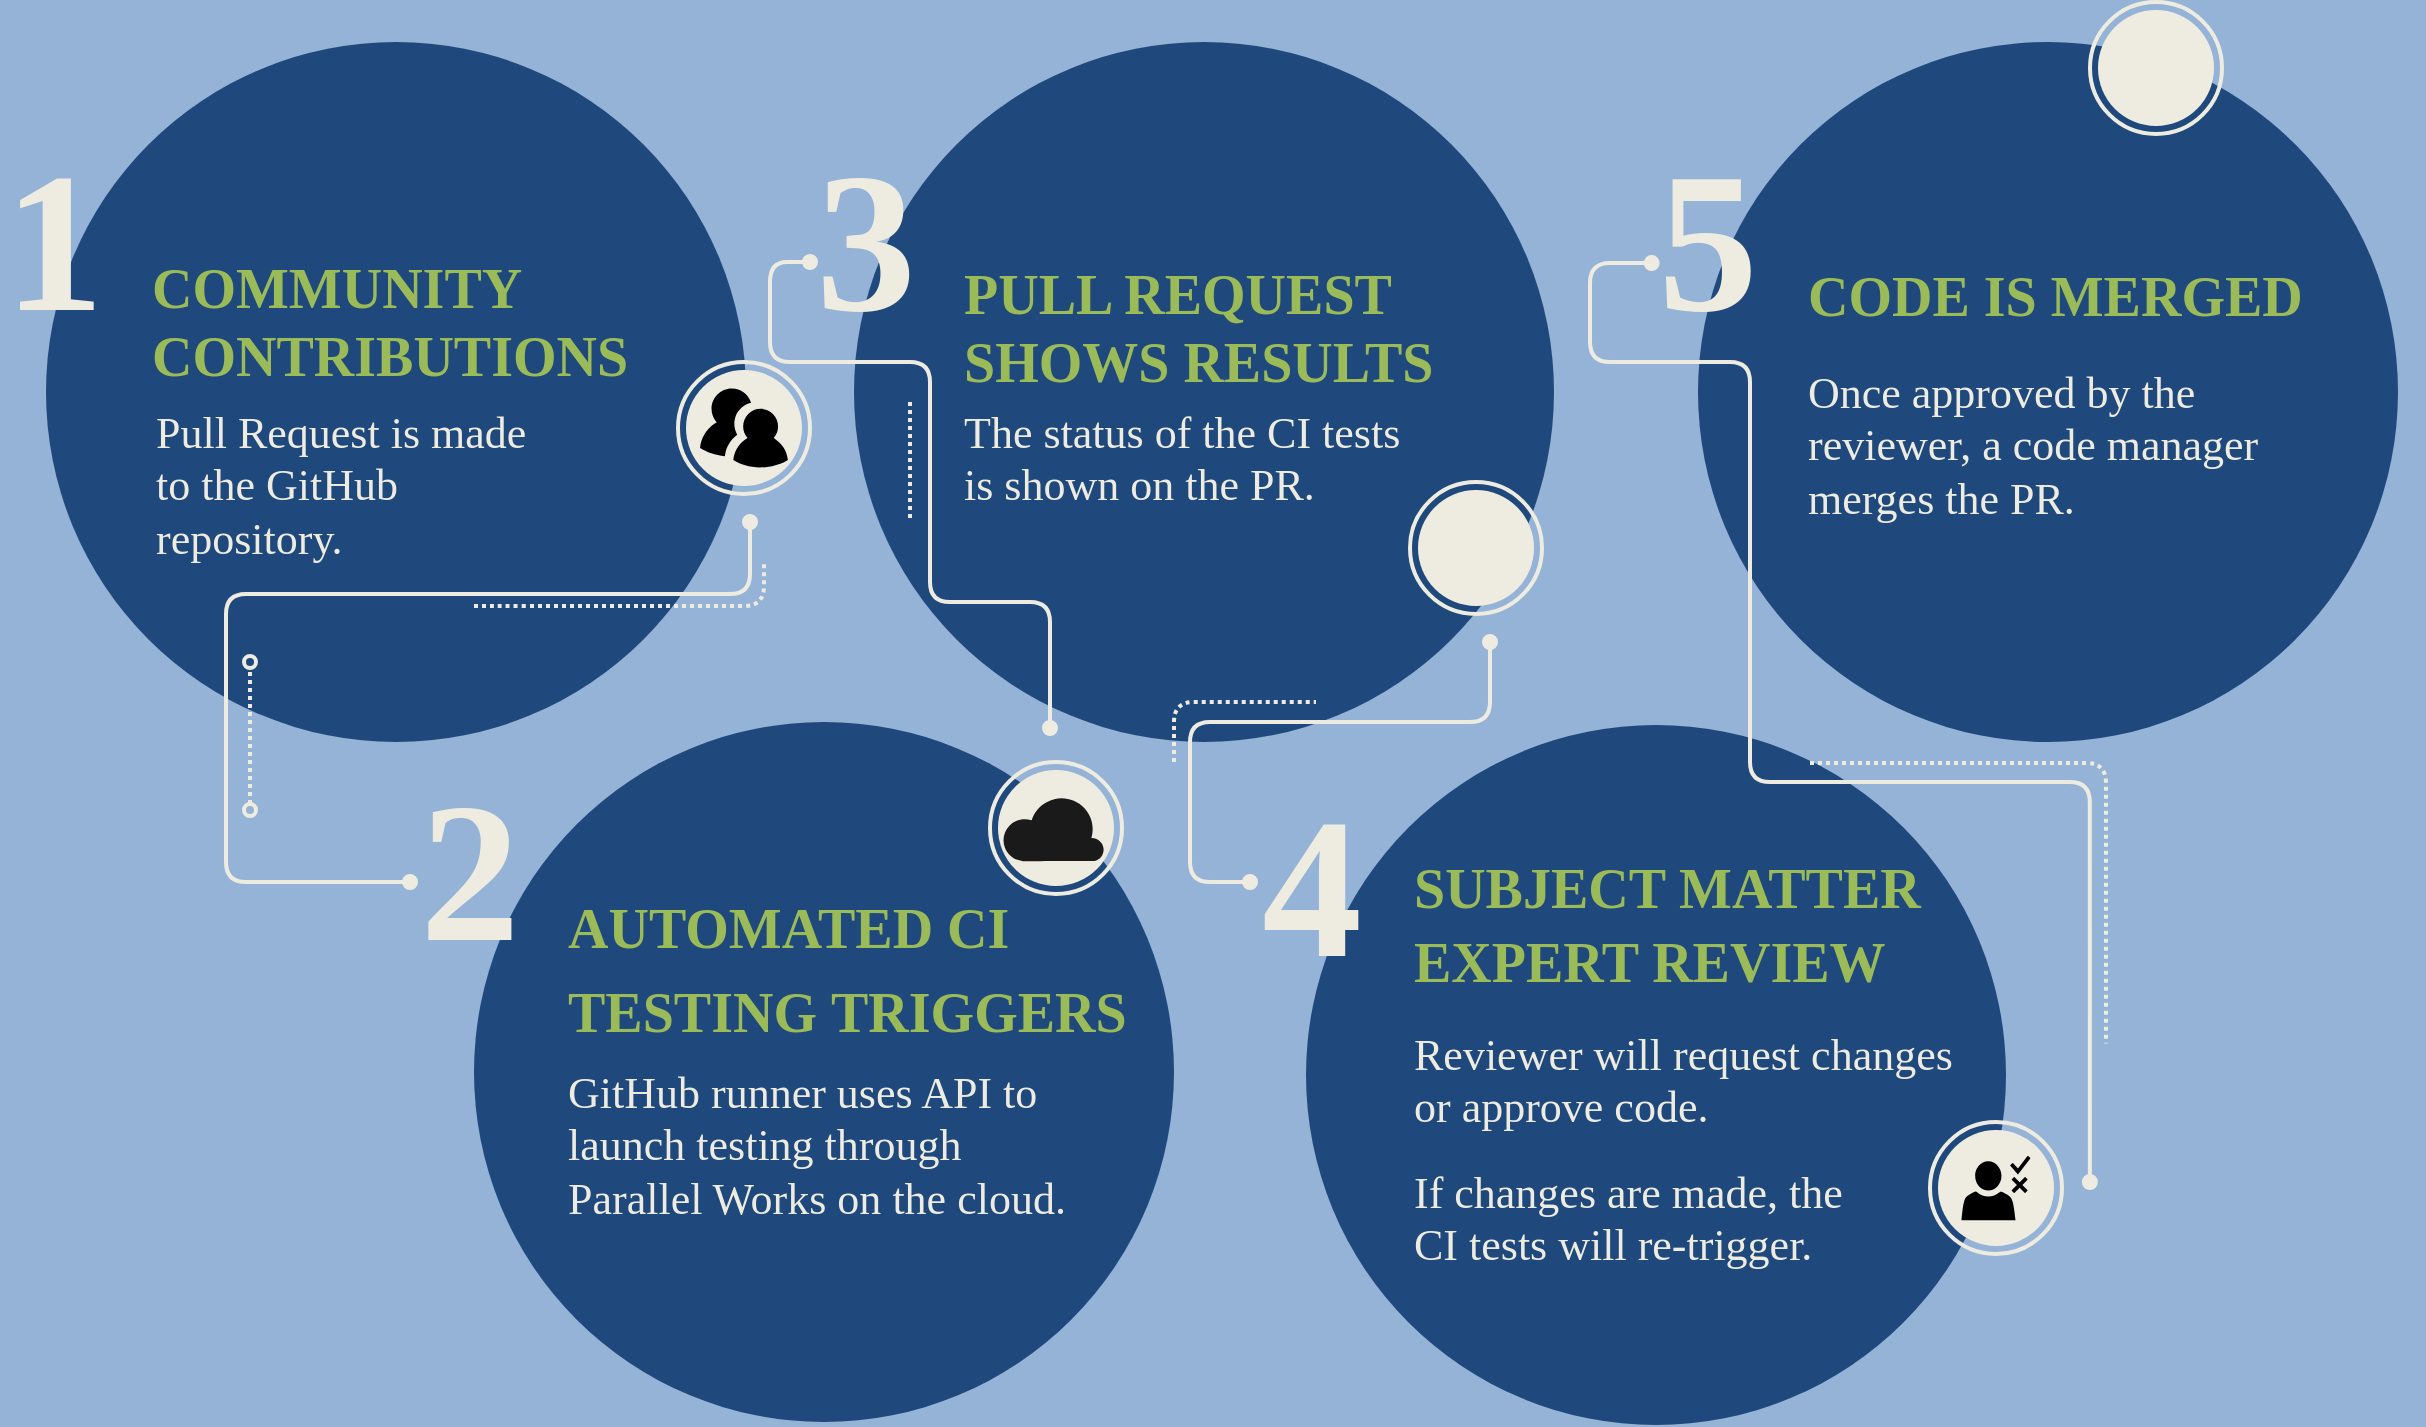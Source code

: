 <mxfile version="20.6.0" type="github">
  <diagram id="6a731a19-8d31-9384-78a2-239565b7b9f0" name="Page-1">
    <mxGraphModel dx="595" dy="1939" grid="1" gridSize="10" guides="1" tooltips="1" connect="1" arrows="1" fold="1" page="1" pageScale="1" pageWidth="827" pageHeight="1169" background="#95B3D7" math="0" shadow="0">
      <root>
        <mxCell id="0" />
        <mxCell id="1" parent="0" />
        <mxCell id="R70TE0VwY-J-NcMuHkIn-1052" value="" style="ellipse;whiteSpace=wrap;html=1;fontFamily=Verdana;fontSize=16;fontColor=#DDDDDD;strokeColor=none;fillColor=#1F497D;" parent="1" vertex="1">
          <mxGeometry x="868" y="-450" width="350" height="350" as="geometry" />
        </mxCell>
        <mxCell id="R70TE0VwY-J-NcMuHkIn-1053" value="" style="ellipse;whiteSpace=wrap;html=1;fontFamily=Verdana;fontSize=16;fontColor=#DDDDDD;strokeColor=none;fillColor=#1F497D;" parent="1" vertex="1">
          <mxGeometry x="1082" y="-110" width="350" height="350" as="geometry" />
        </mxCell>
        <mxCell id="R70TE0VwY-J-NcMuHkIn-1054" value="&lt;font style=&quot;font-size: 28px;&quot;&gt;COMMUNITY &lt;br&gt;CONTRIBUTIONS&lt;/font&gt;" style="text;resizable=1;points=[];autosize=1;align=left;verticalAlign=top;spacingTop=-4;fontSize=24;fontFamily=Verdana;fontColor=#9BBB59;fontStyle=1;html=1;overflow=fill;strokeOpacity=100;" parent="1" vertex="1">
          <mxGeometry x="921" y="-343" width="290" height="70" as="geometry" />
        </mxCell>
        <mxCell id="R70TE0VwY-J-NcMuHkIn-1055" value="&lt;font color=&quot;#eeece1&quot;&gt;1&amp;nbsp;&lt;/font&gt;" style="text;html=1;resizable=0;points=[];autosize=1;align=left;verticalAlign=top;spacingTop=-4;fontSize=100;fontFamily=Verdana;fontColor=#F18808;fontStyle=1" parent="1" vertex="1">
          <mxGeometry x="845" y="-412" width="130" height="130" as="geometry" />
        </mxCell>
        <mxCell id="R70TE0VwY-J-NcMuHkIn-1056" value="&lt;font color=&quot;#eeece1&quot;&gt;2&lt;/font&gt;" style="text;html=1;resizable=0;points=[];autosize=1;align=left;verticalAlign=top;spacingTop=-4;fontSize=100;fontFamily=Verdana;fontColor=#F18808;fontStyle=1" parent="1" vertex="1">
          <mxGeometry x="1053" y="-97" width="90" height="130" as="geometry" />
        </mxCell>
        <mxCell id="R70TE0VwY-J-NcMuHkIn-1058" value="&lt;div style=&quot;line-height: 150%; font-size: 28px;&quot;&gt;&lt;font style=&quot;font-size: 28px;&quot; color=&quot;#9bbb59&quot;&gt;AUTOMATED&amp;nbsp;&lt;/font&gt;&lt;font style=&quot;background-color: initial;&quot; color=&quot;#9bbb59&quot;&gt;CI&lt;/font&gt;&lt;/div&gt;&lt;div style=&quot;line-height: 150%; font-size: 28px;&quot;&gt;&lt;span style=&quot;background-color: initial; color: rgb(155, 187, 89);&quot;&gt;TESTING&amp;nbsp;&lt;/span&gt;&lt;span style=&quot;background-color: initial; color: rgb(155, 187, 89);&quot;&gt;TRIGGERS&lt;/span&gt;&lt;/div&gt;" style="text;html=1;resizable=0;points=[];autosize=1;align=left;verticalAlign=top;spacingTop=-4;fontSize=24;fontFamily=Verdana;fontColor=#DDDDDD;fontStyle=1" parent="1" vertex="1">
          <mxGeometry x="1127" y="-30" width="300" height="90" as="geometry" />
        </mxCell>
        <mxCell id="R70TE0VwY-J-NcMuHkIn-1059" value="&lt;font style=&quot;font-size: 22px;&quot; color=&quot;#eeece1&quot;&gt;Pull Request is made&lt;br&gt;to the GitHub&lt;br&gt;repository.&lt;br&gt;&lt;/font&gt;" style="text;html=1;resizable=0;points=[];autosize=1;align=left;verticalAlign=top;spacingTop=-4;fontSize=16;fontColor=#888888;fontFamily=Verdana;" parent="1" vertex="1">
          <mxGeometry x="921" y="-270" width="250" height="90" as="geometry" />
        </mxCell>
        <mxCell id="R70TE0VwY-J-NcMuHkIn-1061" value="&lt;div style=&quot;line-height: 120%; font-size: 22px;&quot;&gt;&lt;div style=&quot;line-height: 120%;&quot;&gt;&lt;font color=&quot;#eeece1&quot;&gt;GitHub runner uses API to&lt;/font&gt;&lt;/div&gt;&lt;div style=&quot;line-height: 120%;&quot;&gt;&lt;font color=&quot;#eeece1&quot;&gt;launch testing through&lt;/font&gt;&lt;/div&gt;&lt;div style=&quot;line-height: 120%;&quot;&gt;&lt;font color=&quot;#eeece1&quot;&gt;Parallel Works on&amp;nbsp;&lt;/font&gt;&lt;span style=&quot;color: rgb(238, 236, 225); background-color: initial;&quot;&gt;the cloud.&lt;/span&gt;&lt;/div&gt;&lt;/div&gt;" style="text;resizable=0;points=[];autosize=1;align=left;verticalAlign=top;spacingTop=-4;fontSize=16;fontFamily=Verdana;fontColor=#888888;html=1;" parent="1" vertex="1">
          <mxGeometry x="1127" y="60" width="270" height="90" as="geometry" />
        </mxCell>
        <mxCell id="R70TE0VwY-J-NcMuHkIn-1062" value="" style="endArrow=oval;html=1;strokeColor=#EEECE1;fontFamily=Verdana;fontSize=16;fontColor=#DDDDDD;endFill=1;rounded=1;endSize=6;startArrow=oval;startFill=1;strokeWidth=2;movable=1;resizable=1;rotatable=1;deletable=1;editable=1;connectable=1;edgeStyle=orthogonalEdgeStyle;" parent="1" edge="1">
          <mxGeometry width="50" height="50" relative="1" as="geometry">
            <mxPoint x="1050" y="-30" as="sourcePoint" />
            <mxPoint x="1220" y="-210" as="targetPoint" />
            <Array as="points">
              <mxPoint x="958" y="-30" />
              <mxPoint x="958" y="-174" />
              <mxPoint x="1220" y="-174" />
              <mxPoint x="1220" y="-210" />
            </Array>
          </mxGeometry>
        </mxCell>
        <mxCell id="R70TE0VwY-J-NcMuHkIn-1063" value="" style="endArrow=oval;html=1;strokeColor=#EEECE1;fontFamily=Verdana;fontSize=16;fontColor=#DDDDDD;endFill=0;rounded=1;endSize=6;startArrow=oval;startFill=0;dashed=1;strokeWidth=2;dashPattern=1 1;" parent="1" edge="1">
          <mxGeometry x="971" y="-281" width="50" height="50" as="geometry">
            <mxPoint x="970" y="-66" as="sourcePoint" />
            <mxPoint x="970" y="-140" as="targetPoint" />
          </mxGeometry>
        </mxCell>
        <mxCell id="R70TE0VwY-J-NcMuHkIn-1064" value="" style="endArrow=none;html=1;strokeColor=#EEECE1;fontFamily=Verdana;fontSize=16;fontColor=#DDDDDD;endFill=0;rounded=1;endSize=6;startArrow=none;startFill=0;strokeWidth=2;dashed=1;dashPattern=1 1;" parent="1" edge="1">
          <mxGeometry x="1032" y="-260" width="50" height="50" as="geometry">
            <mxPoint x="1082" y="-168" as="sourcePoint" />
            <mxPoint x="1227" y="-190" as="targetPoint" />
            <Array as="points">
              <mxPoint x="1100" y="-168" />
              <mxPoint x="1147" y="-168" />
              <mxPoint x="1227" y="-168" />
            </Array>
          </mxGeometry>
        </mxCell>
        <mxCell id="R70TE0VwY-J-NcMuHkIn-1065" value="" style="group" parent="1" vertex="1" connectable="0">
          <mxGeometry x="1184" y="-363" width="106" height="110" as="geometry" />
        </mxCell>
        <mxCell id="R70TE0VwY-J-NcMuHkIn-1066" value="" style="ellipse;whiteSpace=wrap;html=1;fillColor=none;fontFamily=Verdana;fontSize=16;fontColor=#DDDDDD;strokeColor=#EEECE1;strokeWidth=2;" parent="R70TE0VwY-J-NcMuHkIn-1065" vertex="1">
          <mxGeometry y="73" width="66" height="66" as="geometry" />
        </mxCell>
        <mxCell id="R70TE0VwY-J-NcMuHkIn-1067" value="" style="ellipse;whiteSpace=wrap;html=1;fillColor=#EEECE1;fontFamily=Verdana;fontSize=16;fontColor=#DDDDDD;strokeColor=none;" parent="R70TE0VwY-J-NcMuHkIn-1065" vertex="1">
          <mxGeometry x="4" y="77" width="58" height="58" as="geometry" />
        </mxCell>
        <mxCell id="R70TE0VwY-J-NcMuHkIn-1068" value="" style="verticalLabelPosition=bottom;sketch=0;html=1;fillColor=#000000;strokeColor=none;verticalAlign=top;pointerEvents=1;align=center;shape=mxgraph.cisco_safe.people_places_things_icons.icon9;aspect=fixed;" parent="R70TE0VwY-J-NcMuHkIn-1065" vertex="1">
          <mxGeometry x="11.06" y="86.25" width="43.89" height="39.5" as="geometry" />
        </mxCell>
        <mxCell id="R70TE0VwY-J-NcMuHkIn-1069" value="" style="group" parent="1" vertex="1" connectable="0">
          <mxGeometry x="1340" y="-90" width="66" height="66" as="geometry" />
        </mxCell>
        <mxCell id="R70TE0VwY-J-NcMuHkIn-1070" value="" style="ellipse;whiteSpace=wrap;html=1;fillColor=none;fontFamily=Verdana;fontSize=16;fontColor=#DDDDDD;strokeColor=#EEECE1;strokeWidth=2;" parent="R70TE0VwY-J-NcMuHkIn-1069" vertex="1">
          <mxGeometry width="66" height="66" as="geometry" />
        </mxCell>
        <mxCell id="R70TE0VwY-J-NcMuHkIn-1071" value="" style="ellipse;whiteSpace=wrap;html=1;fillColor=#EEECE1;fontFamily=Verdana;fontSize=16;fontColor=#DDDDDD;strokeColor=none;" parent="R70TE0VwY-J-NcMuHkIn-1069" vertex="1">
          <mxGeometry x="4" y="4" width="58" height="58" as="geometry" />
        </mxCell>
        <mxCell id="R70TE0VwY-J-NcMuHkIn-1072" value="" style="verticalLabelPosition=bottom;html=1;verticalAlign=top;align=center;strokeColor=none;fillColor=#1A1A1A;shape=mxgraph.azure.cloud;aspect=fixed;" parent="R70TE0VwY-J-NcMuHkIn-1069" vertex="1">
          <mxGeometry x="6" y="16.38" width="51.15" height="33.25" as="geometry" />
        </mxCell>
        <mxCell id="R70TE0VwY-J-NcMuHkIn-1098" value="" style="ellipse;whiteSpace=wrap;html=1;fontFamily=Verdana;fontSize=16;fontColor=#DDDDDD;strokeColor=none;fillColor=#1F497D;" parent="1" vertex="1">
          <mxGeometry x="1272" y="-450" width="350" height="350" as="geometry" />
        </mxCell>
        <mxCell id="R70TE0VwY-J-NcMuHkIn-1099" value="" style="ellipse;whiteSpace=wrap;html=1;fontFamily=Verdana;fontSize=16;fontColor=#DDDDDD;strokeColor=none;fillColor=#1F497D;" parent="1" vertex="1">
          <mxGeometry x="1498" y="-108.5" width="350" height="350" as="geometry" />
        </mxCell>
        <mxCell id="R70TE0VwY-J-NcMuHkIn-1100" value="&lt;font color=&quot;#eeece1&quot;&gt;3&lt;/font&gt;" style="text;html=1;resizable=0;points=[];autosize=1;align=left;verticalAlign=top;spacingTop=-4;fontSize=100;fontFamily=Verdana;fontColor=#F18808;fontStyle=1" parent="1" vertex="1">
          <mxGeometry x="1251" y="-412" width="90" height="130" as="geometry" />
        </mxCell>
        <mxCell id="R70TE0VwY-J-NcMuHkIn-1101" value="&lt;font color=&quot;#eeece1&quot;&gt;4&lt;/font&gt;" style="text;html=1;resizable=0;points=[];autosize=1;align=left;verticalAlign=top;spacingTop=-4;fontSize=100;fontFamily=Verdana;fontColor=#F18808;fontStyle=1" parent="1" vertex="1">
          <mxGeometry x="1474" y="-89.5" width="90" height="130" as="geometry" />
        </mxCell>
        <mxCell id="R70TE0VwY-J-NcMuHkIn-1103" value="&lt;font style=&quot;font-size: 28px;&quot; color=&quot;#9bbb59&quot;&gt;PULL REQUEST&lt;br&gt;SHOWS RESULTS&lt;br&gt;&lt;/font&gt;" style="text;html=1;resizable=0;points=[];autosize=1;align=left;verticalAlign=top;spacingTop=-4;fontSize=24;fontFamily=Verdana;fontColor=#DDDDDD;fontStyle=1" parent="1" vertex="1">
          <mxGeometry x="1325" y="-343" width="260" height="70" as="geometry" />
        </mxCell>
        <mxCell id="R70TE0VwY-J-NcMuHkIn-1104" value="&lt;div style=&quot;line-height: 150%&quot;&gt;&lt;font style=&quot;font-size: 28px;&quot; color=&quot;#9bbb59&quot;&gt;SUBJECT MATTER&lt;br&gt;EXPERT REVIEW&lt;/font&gt;&lt;/div&gt;" style="text;html=1;resizable=0;points=[];autosize=1;align=left;verticalAlign=top;spacingTop=-4;fontSize=24;fontFamily=Verdana;fontColor=#DDDDDD;fontStyle=1" parent="1" vertex="1">
          <mxGeometry x="1550" y="-47" width="280" height="80" as="geometry" />
        </mxCell>
        <mxCell id="R70TE0VwY-J-NcMuHkIn-1107" value="&lt;font style=&quot;font-size: 22px;&quot; color=&quot;#eeece1&quot;&gt;The status of the CI tests&lt;br&gt;is shown on the PR.&lt;br&gt;&lt;/font&gt;" style="text;html=1;resizable=0;points=[];autosize=1;align=left;verticalAlign=top;spacingTop=-4;fontSize=16;fontColor=#888888;fontFamily=Verdana;" parent="1" vertex="1">
          <mxGeometry x="1325" y="-270" width="300" height="60" as="geometry" />
        </mxCell>
        <mxCell id="R70TE0VwY-J-NcMuHkIn-1108" value="&lt;font style=&quot;font-size: 22px;&quot; color=&quot;#eeece1&quot;&gt;Reviewer will request changes&lt;br&gt;or approve code.&lt;br&gt;&lt;/font&gt;" style="text;html=1;resizable=0;points=[];autosize=1;align=left;verticalAlign=top;spacingTop=-4;fontSize=16;fontColor=#888888;fontFamily=Verdana;" parent="1" vertex="1">
          <mxGeometry x="1550" y="40.5" width="290" height="60" as="geometry" />
        </mxCell>
        <mxCell id="R70TE0VwY-J-NcMuHkIn-1111" value="" style="endArrow=none;html=1;strokeColor=#EEECE1;fontFamily=Verdana;fontSize=16;fontColor=#DDDDDD;endFill=0;rounded=1;endSize=6;startArrow=none;startFill=0;strokeWidth=2;dashed=1;dashPattern=1 1;" parent="1" edge="1">
          <mxGeometry x="1265" y="-144" width="50" height="50" as="geometry">
            <mxPoint x="1432" y="-90" as="sourcePoint" />
            <mxPoint x="1503" y="-120" as="targetPoint" />
            <Array as="points">
              <mxPoint x="1432" y="-120" />
            </Array>
          </mxGeometry>
        </mxCell>
        <mxCell id="R70TE0VwY-J-NcMuHkIn-1112" value="" style="endArrow=oval;html=1;strokeColor=#EEECE1;fontFamily=Verdana;fontSize=16;fontColor=#DDDDDD;endFill=1;rounded=1;endSize=6;startArrow=oval;startFill=1;strokeWidth=2;movable=1;resizable=1;rotatable=1;deletable=1;editable=1;connectable=1;edgeStyle=orthogonalEdgeStyle;" parent="1" edge="1">
          <mxGeometry width="50" height="50" relative="1" as="geometry">
            <mxPoint x="1470" y="-30" as="sourcePoint" />
            <mxPoint x="1590" y="-150" as="targetPoint" />
            <Array as="points">
              <mxPoint x="1440" y="-30" />
              <mxPoint x="1440" y="-110" />
              <mxPoint x="1590" y="-110" />
            </Array>
          </mxGeometry>
        </mxCell>
        <mxCell id="R70TE0VwY-J-NcMuHkIn-1113" value="" style="group" parent="1" vertex="1" connectable="0">
          <mxGeometry x="1550" y="-230" width="66" height="66" as="geometry" />
        </mxCell>
        <mxCell id="R70TE0VwY-J-NcMuHkIn-1114" value="" style="ellipse;whiteSpace=wrap;html=1;fillColor=none;fontFamily=Verdana;fontSize=16;fontColor=#DDDDDD;strokeColor=#EEECE1;strokeWidth=2;" parent="R70TE0VwY-J-NcMuHkIn-1113" vertex="1">
          <mxGeometry width="66" height="66" as="geometry" />
        </mxCell>
        <mxCell id="R70TE0VwY-J-NcMuHkIn-1115" value="" style="ellipse;whiteSpace=wrap;html=1;fillColor=#EEECE1;fontFamily=Verdana;fontSize=16;fontColor=#DDDDDD;strokeColor=none;" parent="R70TE0VwY-J-NcMuHkIn-1113" vertex="1">
          <mxGeometry x="4" y="4" width="58" height="58" as="geometry" />
        </mxCell>
        <mxCell id="R70TE0VwY-J-NcMuHkIn-1116" value="" style="shape=image;html=1;verticalAlign=top;verticalLabelPosition=bottom;labelBackgroundColor=#ffffff;imageAspect=0;aspect=fixed;image=https://cdn4.iconfinder.com/data/icons/ionicons/512/icon-social-github-128.png" parent="R70TE0VwY-J-NcMuHkIn-1113" vertex="1">
          <mxGeometry x="10" y="10" width="46" height="46" as="geometry" />
        </mxCell>
        <mxCell id="R70TE0VwY-J-NcMuHkIn-1117" value="" style="group" parent="1" vertex="1" connectable="0">
          <mxGeometry x="1810" y="90" width="66" height="66" as="geometry" />
        </mxCell>
        <mxCell id="R70TE0VwY-J-NcMuHkIn-1118" value="" style="ellipse;whiteSpace=wrap;html=1;fillColor=none;fontFamily=Verdana;fontSize=16;fontColor=#DDDDDD;strokeColor=#EEECE1;strokeWidth=2;" parent="R70TE0VwY-J-NcMuHkIn-1117" vertex="1">
          <mxGeometry width="66" height="66" as="geometry" />
        </mxCell>
        <mxCell id="R70TE0VwY-J-NcMuHkIn-1119" value="" style="ellipse;whiteSpace=wrap;html=1;fillColor=#EEECE1;fontFamily=Verdana;fontSize=16;fontColor=#DDDDDD;strokeColor=none;" parent="R70TE0VwY-J-NcMuHkIn-1117" vertex="1">
          <mxGeometry x="4" y="4" width="58" height="58" as="geometry" />
        </mxCell>
        <mxCell id="R70TE0VwY-J-NcMuHkIn-1120" value="" style="sketch=0;pointerEvents=1;shadow=0;dashed=0;html=1;strokeColor=none;fillColor=#000000;labelPosition=center;verticalLabelPosition=bottom;verticalAlign=top;outlineConnect=0;align=center;shape=mxgraph.office.users.approver;aspect=fixed;" parent="R70TE0VwY-J-NcMuHkIn-1117" vertex="1">
          <mxGeometry x="15.75" y="16.92" width="34.5" height="32.16" as="geometry" />
        </mxCell>
        <mxCell id="R70TE0VwY-J-NcMuHkIn-1121" value="&lt;font color=&quot;#eeece1&quot;&gt;&lt;br&gt;&lt;/font&gt;" style="text;html=1;resizable=0;points=[];autosize=1;align=left;verticalAlign=top;spacingTop=-4;fontSize=16;fontColor=#888888;fontFamily=Verdana;" parent="1" vertex="1">
          <mxGeometry x="1325" y="-224" width="20" height="30" as="geometry" />
        </mxCell>
        <mxCell id="R70TE0VwY-J-NcMuHkIn-1123" value="" style="ellipse;whiteSpace=wrap;html=1;fontFamily=Verdana;fontSize=16;fontColor=#DDDDDD;strokeColor=none;fillColor=#1F497D;" parent="1" vertex="1">
          <mxGeometry x="1694" y="-450" width="350" height="350" as="geometry" />
        </mxCell>
        <mxCell id="R70TE0VwY-J-NcMuHkIn-1124" value="&lt;font color=&quot;#eeece1&quot;&gt;5&lt;/font&gt;" style="text;html=1;resizable=0;points=[];autosize=1;align=left;verticalAlign=top;spacingTop=-4;fontSize=100;fontFamily=Verdana;fontColor=#F18808;fontStyle=1" parent="1" vertex="1">
          <mxGeometry x="1672" y="-412" width="90" height="130" as="geometry" />
        </mxCell>
        <mxCell id="R70TE0VwY-J-NcMuHkIn-1125" value="&lt;div style=&quot;line-height: 150%&quot;&gt;&lt;font style=&quot;font-size: 28px;&quot; color=&quot;#9bbb59&quot;&gt;CODE IS MERGED&lt;/font&gt;&lt;/div&gt;" style="text;html=1;resizable=0;points=[];autosize=1;align=left;verticalAlign=top;spacingTop=-4;fontSize=24;fontFamily=Verdana;fontColor=#DDDDDD;fontStyle=1" parent="1" vertex="1">
          <mxGeometry x="1747" y="-343" width="300" height="50" as="geometry" />
        </mxCell>
        <mxCell id="R70TE0VwY-J-NcMuHkIn-1126" value="&lt;font style=&quot;font-size: 22px;&quot; color=&quot;#eeece1&quot;&gt;Once approved by the &lt;br&gt;reviewer, a code manager&lt;br&gt;merges the PR.&amp;nbsp;&lt;br&gt;&lt;/font&gt;" style="text;html=1;resizable=0;points=[];autosize=1;align=left;verticalAlign=top;spacingTop=-4;fontSize=16;fontColor=#888888;fontFamily=Verdana;" parent="1" vertex="1">
          <mxGeometry x="1747" y="-290" width="310" height="90" as="geometry" />
        </mxCell>
        <mxCell id="R70TE0VwY-J-NcMuHkIn-1129" value="" style="group" parent="1" vertex="1" connectable="0">
          <mxGeometry x="1890" y="-470" width="66" height="66" as="geometry" />
        </mxCell>
        <mxCell id="R70TE0VwY-J-NcMuHkIn-1130" value="" style="ellipse;whiteSpace=wrap;html=1;fillColor=none;fontFamily=Verdana;fontSize=16;fontColor=#DDDDDD;strokeColor=#EEECE1;strokeWidth=2;" parent="R70TE0VwY-J-NcMuHkIn-1129" vertex="1">
          <mxGeometry width="66" height="66" as="geometry" />
        </mxCell>
        <mxCell id="R70TE0VwY-J-NcMuHkIn-1131" value="" style="ellipse;whiteSpace=wrap;html=1;fillColor=#EEECE1;fontFamily=Verdana;fontSize=16;fontColor=#DDDDDD;strokeColor=none;" parent="R70TE0VwY-J-NcMuHkIn-1129" vertex="1">
          <mxGeometry x="4" y="4" width="58" height="58" as="geometry" />
        </mxCell>
        <mxCell id="R70TE0VwY-J-NcMuHkIn-1132" value="" style="shape=image;html=1;verticalAlign=top;verticalLabelPosition=bottom;labelBackgroundColor=#ffffff;imageAspect=0;aspect=fixed;image=https://cdn0.iconfinder.com/data/icons/phosphor-regular-vol-3/256/git-merge-128.png;fillColor=#000000;" parent="R70TE0VwY-J-NcMuHkIn-1129" vertex="1">
          <mxGeometry x="11.5" y="7.75" width="50.5" height="50.5" as="geometry" />
        </mxCell>
        <mxCell id="R70TE0VwY-J-NcMuHkIn-1141" value="" style="orthogonalLoop=1;jettySize=auto;html=1;rounded=1;strokeColor=#EEECE1;fontColor=#9BBB59;endArrow=oval;endFill=1;startArrow=oval;startFill=1;strokeWidth=2;edgeStyle=orthogonalEdgeStyle;" parent="1" edge="1">
          <mxGeometry width="80" relative="1" as="geometry">
            <mxPoint x="1370" y="-107" as="sourcePoint" />
            <mxPoint x="1250" y="-340" as="targetPoint" />
            <Array as="points">
              <mxPoint x="1370" y="-170" />
              <mxPoint x="1310" y="-170" />
              <mxPoint x="1310" y="-290" />
              <mxPoint x="1230" y="-290" />
              <mxPoint x="1230" y="-340" />
            </Array>
          </mxGeometry>
        </mxCell>
        <mxCell id="R70TE0VwY-J-NcMuHkIn-1143" value="" style="edgeStyle=none;orthogonalLoop=1;jettySize=auto;html=1;rounded=1;strokeColor=#EEECE1;strokeWidth=2;fontColor=#9BBB59;startArrow=none;startFill=0;endArrow=none;endFill=0;dashed=1;dashPattern=1 1;" parent="1" edge="1">
          <mxGeometry width="80" relative="1" as="geometry">
            <mxPoint x="1300" y="-270" as="sourcePoint" />
            <mxPoint x="1300" y="-210" as="targetPoint" />
            <Array as="points" />
          </mxGeometry>
        </mxCell>
        <mxCell id="R70TE0VwY-J-NcMuHkIn-1149" value="" style="edgeStyle=orthogonalEdgeStyle;orthogonalLoop=1;jettySize=auto;html=1;rounded=1;strokeColor=#EEECE1;strokeWidth=2;fontColor=#9BBB59;startArrow=oval;startFill=1;endArrow=oval;endFill=1;jumpSize=2;entryX=-0.013;entryY=0.558;entryDx=0;entryDy=0;entryPerimeter=0;" parent="1" target="R70TE0VwY-J-NcMuHkIn-1124" edge="1">
          <mxGeometry width="80" relative="1" as="geometry">
            <mxPoint x="1889.94" y="120" as="sourcePoint" />
            <mxPoint x="1660" y="-340" as="targetPoint" />
            <Array as="points">
              <mxPoint x="1890" y="-80" />
              <mxPoint x="1720" y="-80" />
              <mxPoint x="1720" y="-290" />
              <mxPoint x="1640" y="-290" />
              <mxPoint x="1640" y="-339" />
            </Array>
          </mxGeometry>
        </mxCell>
        <mxCell id="R70TE0VwY-J-NcMuHkIn-1150" value="" style="edgeStyle=orthogonalEdgeStyle;orthogonalLoop=1;jettySize=auto;html=1;rounded=1;strokeColor=#EEECE1;strokeWidth=2;fontColor=#9BBB59;startArrow=none;startFill=0;endArrow=none;endFill=0;jumpSize=2;dashed=1;dashPattern=1 1;" parent="1" edge="1">
          <mxGeometry width="80" relative="1" as="geometry">
            <mxPoint x="1750" y="-89.5" as="sourcePoint" />
            <mxPoint x="1898" y="50.83" as="targetPoint" />
            <Array as="points">
              <mxPoint x="1898" y="-89.17" />
              <mxPoint x="1898" y="50.83" />
            </Array>
          </mxGeometry>
        </mxCell>
        <mxCell id="srh5zVuo1C9ub8WNkcry-1" value="&lt;font style=&quot;font-size: 22px;&quot; color=&quot;#eeece1&quot;&gt;If changes are made, the&amp;nbsp;&lt;br&gt;CI tests will re-trigger.&lt;br&gt;&lt;/font&gt;" style="text;html=1;resizable=0;points=[];autosize=1;align=left;verticalAlign=top;spacingTop=-4;fontSize=16;fontColor=#888888;fontFamily=Verdana;" vertex="1" parent="1">
          <mxGeometry x="1550" y="110" width="240" height="60" as="geometry" />
        </mxCell>
      </root>
    </mxGraphModel>
  </diagram>
</mxfile>
